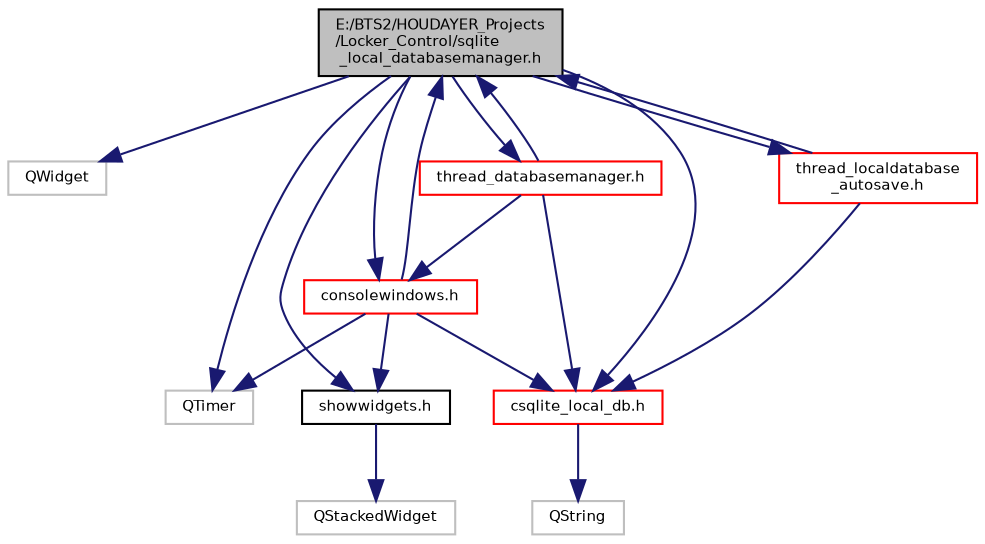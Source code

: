 digraph "E:/BTS2/HOUDAYER_Projects/Locker_Control/sqlite_local_databasemanager.h"
{
 // INTERACTIVE_SVG=YES
  bgcolor="transparent";
  edge [fontname="Helvetica",fontsize="7",labelfontname="Helvetica",labelfontsize="7"];
  node [fontname="Helvetica",fontsize="7",shape=record];
  Node1 [label="E:/BTS2/HOUDAYER_Projects\l/Locker_Control/sqlite\l_local_databasemanager.h",height=0.2,width=0.4,color="black", fillcolor="grey75", style="filled", fontcolor="black"];
  Node1 -> Node2 [color="midnightblue",fontsize="7",style="solid",fontname="Helvetica"];
  Node2 [label="QWidget",height=0.2,width=0.4,color="grey75"];
  Node1 -> Node3 [color="midnightblue",fontsize="7",style="solid",fontname="Helvetica"];
  Node3 [label="QTimer",height=0.2,width=0.4,color="grey75"];
  Node1 -> Node4 [color="midnightblue",fontsize="7",style="solid",fontname="Helvetica"];
  Node4 [label="showwidgets.h",height=0.2,width=0.4,color="black",URL="$showwidgets_8h.html"];
  Node4 -> Node5 [color="midnightblue",fontsize="7",style="solid",fontname="Helvetica"];
  Node5 [label="QStackedWidget",height=0.2,width=0.4,color="grey75"];
  Node1 -> Node6 [color="midnightblue",fontsize="7",style="solid",fontname="Helvetica"];
  Node6 [label="csqlite_local_db.h",height=0.2,width=0.4,color="red",URL="$csqlite__local__db_8h.html"];
  Node6 -> Node7 [color="midnightblue",fontsize="7",style="solid",fontname="Helvetica"];
  Node7 [label="QString",height=0.2,width=0.4,color="grey75"];
  Node1 -> Node8 [color="midnightblue",fontsize="7",style="solid",fontname="Helvetica"];
  Node8 [label="thread_databasemanager.h",height=0.2,width=0.4,color="red",URL="$thread__databasemanager_8h.html"];
  Node8 -> Node6 [color="midnightblue",fontsize="7",style="solid",fontname="Helvetica"];
  Node8 -> Node1 [color="midnightblue",fontsize="7",style="solid",fontname="Helvetica"];
  Node8 -> Node9 [color="midnightblue",fontsize="7",style="solid",fontname="Helvetica"];
  Node9 [label="consolewindows.h",height=0.2,width=0.4,color="red",URL="$consolewindows_8h.html"];
  Node9 -> Node3 [color="midnightblue",fontsize="7",style="solid",fontname="Helvetica"];
  Node9 -> Node4 [color="midnightblue",fontsize="7",style="solid",fontname="Helvetica"];
  Node9 -> Node6 [color="midnightblue",fontsize="7",style="solid",fontname="Helvetica"];
  Node9 -> Node1 [color="midnightblue",fontsize="7",style="solid",fontname="Helvetica"];
  Node1 -> Node10 [color="midnightblue",fontsize="7",style="solid",fontname="Helvetica"];
  Node10 [label="thread_localdatabase\l_autosave.h",height=0.2,width=0.4,color="red",URL="$thread__localdatabase__autosave_8h.html"];
  Node10 -> Node1 [color="midnightblue",fontsize="7",style="solid",fontname="Helvetica"];
  Node10 -> Node6 [color="midnightblue",fontsize="7",style="solid",fontname="Helvetica"];
  Node1 -> Node9 [color="midnightblue",fontsize="7",style="solid",fontname="Helvetica"];
}
